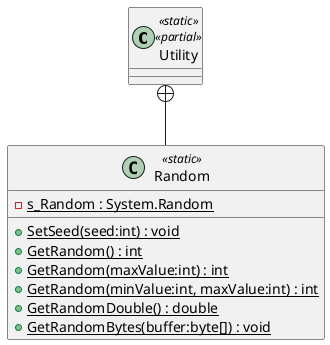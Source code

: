 @startuml
class Utility <<static>> <<partial>> {
}
class Random <<static>> {
    - {static} s_Random : System.Random
    + {static} SetSeed(seed:int) : void
    + {static} GetRandom() : int
    + {static} GetRandom(maxValue:int) : int
    + {static} GetRandom(minValue:int, maxValue:int) : int
    + {static} GetRandomDouble() : double
    + {static} GetRandomBytes(buffer:byte[]) : void
}
Utility +-- Random
@enduml
